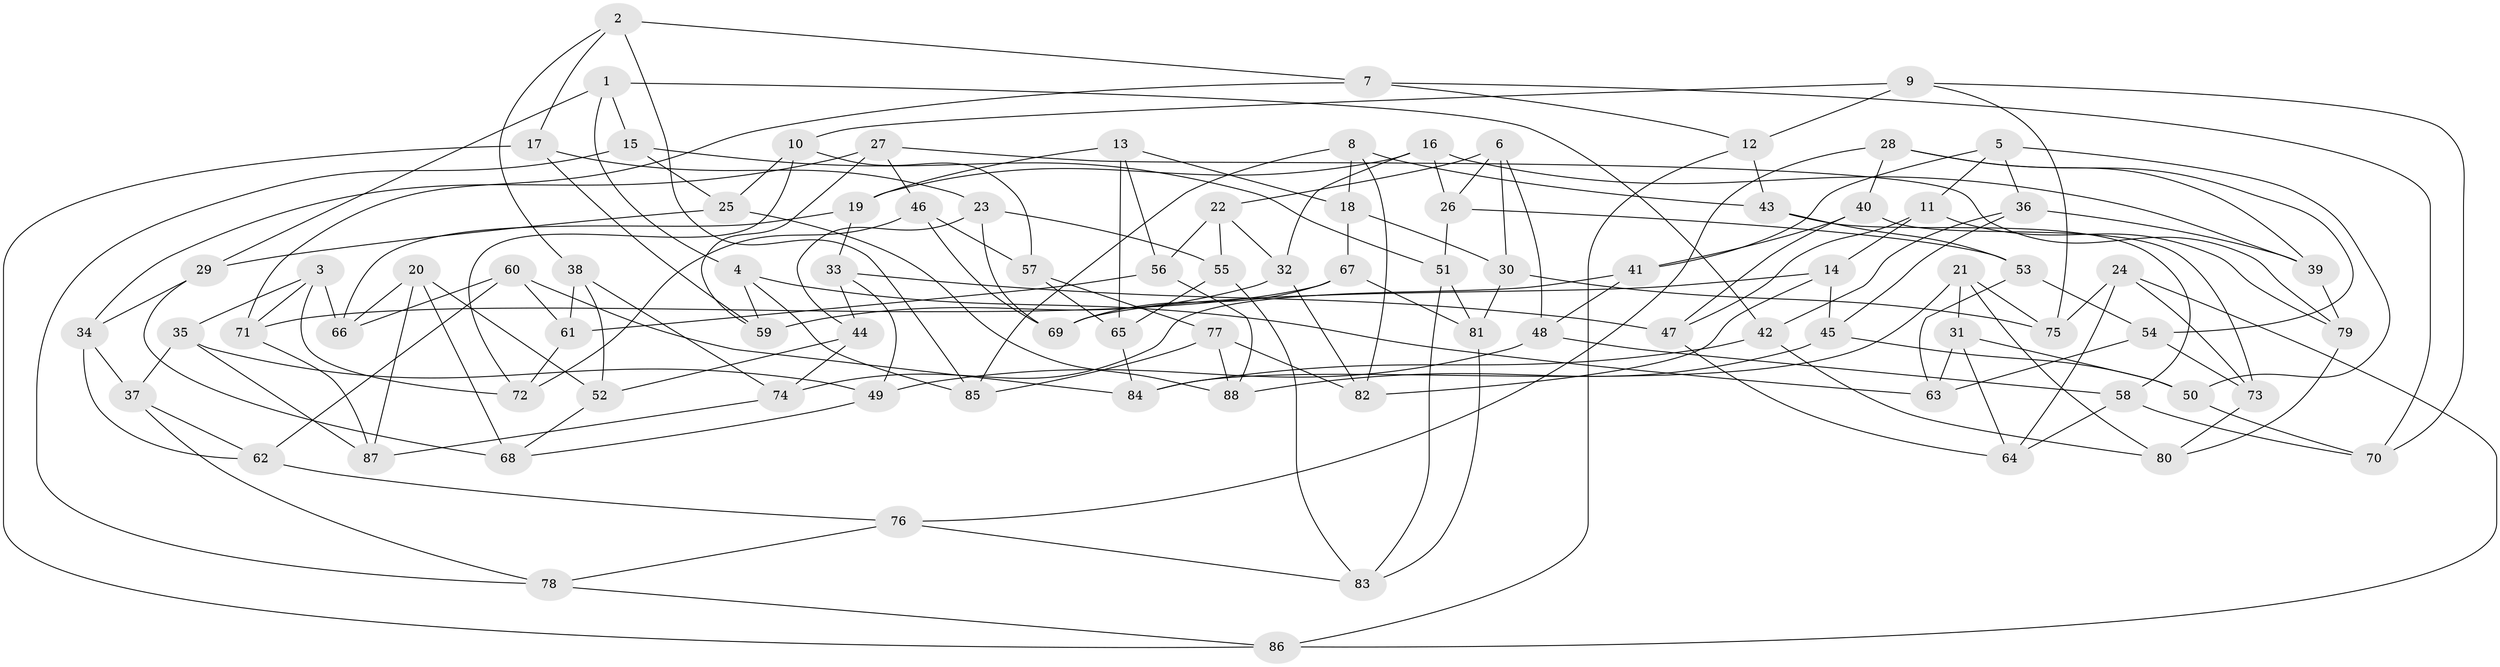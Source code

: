 // coarse degree distribution, {6: 0.11538461538461539, 5: 0.19230769230769232, 3: 0.15384615384615385, 2: 0.038461538461538464, 4: 0.19230769230769232, 8: 0.038461538461538464, 7: 0.11538461538461539, 14: 0.038461538461538464, 10: 0.038461538461538464, 9: 0.07692307692307693}
// Generated by graph-tools (version 1.1) at 2025/03/03/04/25 22:03:24]
// undirected, 88 vertices, 176 edges
graph export_dot {
graph [start="1"]
  node [color=gray90,style=filled];
  1;
  2;
  3;
  4;
  5;
  6;
  7;
  8;
  9;
  10;
  11;
  12;
  13;
  14;
  15;
  16;
  17;
  18;
  19;
  20;
  21;
  22;
  23;
  24;
  25;
  26;
  27;
  28;
  29;
  30;
  31;
  32;
  33;
  34;
  35;
  36;
  37;
  38;
  39;
  40;
  41;
  42;
  43;
  44;
  45;
  46;
  47;
  48;
  49;
  50;
  51;
  52;
  53;
  54;
  55;
  56;
  57;
  58;
  59;
  60;
  61;
  62;
  63;
  64;
  65;
  66;
  67;
  68;
  69;
  70;
  71;
  72;
  73;
  74;
  75;
  76;
  77;
  78;
  79;
  80;
  81;
  82;
  83;
  84;
  85;
  86;
  87;
  88;
  1 -- 29;
  1 -- 15;
  1 -- 42;
  1 -- 4;
  2 -- 38;
  2 -- 7;
  2 -- 17;
  2 -- 85;
  3 -- 71;
  3 -- 66;
  3 -- 72;
  3 -- 35;
  4 -- 85;
  4 -- 59;
  4 -- 63;
  5 -- 41;
  5 -- 50;
  5 -- 11;
  5 -- 36;
  6 -- 30;
  6 -- 48;
  6 -- 22;
  6 -- 26;
  7 -- 12;
  7 -- 70;
  7 -- 71;
  8 -- 43;
  8 -- 85;
  8 -- 82;
  8 -- 18;
  9 -- 70;
  9 -- 10;
  9 -- 75;
  9 -- 12;
  10 -- 57;
  10 -- 72;
  10 -- 25;
  11 -- 47;
  11 -- 14;
  11 -- 79;
  12 -- 86;
  12 -- 43;
  13 -- 65;
  13 -- 19;
  13 -- 18;
  13 -- 56;
  14 -- 45;
  14 -- 82;
  14 -- 69;
  15 -- 78;
  15 -- 51;
  15 -- 25;
  16 -- 32;
  16 -- 39;
  16 -- 19;
  16 -- 26;
  17 -- 59;
  17 -- 86;
  17 -- 23;
  18 -- 30;
  18 -- 67;
  19 -- 33;
  19 -- 66;
  20 -- 66;
  20 -- 68;
  20 -- 87;
  20 -- 52;
  21 -- 84;
  21 -- 75;
  21 -- 80;
  21 -- 31;
  22 -- 32;
  22 -- 56;
  22 -- 55;
  23 -- 69;
  23 -- 55;
  23 -- 44;
  24 -- 73;
  24 -- 75;
  24 -- 64;
  24 -- 86;
  25 -- 29;
  25 -- 88;
  26 -- 51;
  26 -- 53;
  27 -- 34;
  27 -- 79;
  27 -- 46;
  27 -- 59;
  28 -- 39;
  28 -- 40;
  28 -- 76;
  28 -- 54;
  29 -- 68;
  29 -- 34;
  30 -- 81;
  30 -- 75;
  31 -- 50;
  31 -- 64;
  31 -- 63;
  32 -- 59;
  32 -- 82;
  33 -- 47;
  33 -- 49;
  33 -- 44;
  34 -- 62;
  34 -- 37;
  35 -- 49;
  35 -- 37;
  35 -- 87;
  36 -- 42;
  36 -- 45;
  36 -- 39;
  37 -- 62;
  37 -- 78;
  38 -- 74;
  38 -- 52;
  38 -- 61;
  39 -- 79;
  40 -- 73;
  40 -- 41;
  40 -- 47;
  41 -- 48;
  41 -- 74;
  42 -- 80;
  42 -- 84;
  43 -- 58;
  43 -- 53;
  44 -- 74;
  44 -- 52;
  45 -- 50;
  45 -- 88;
  46 -- 57;
  46 -- 72;
  46 -- 69;
  47 -- 64;
  48 -- 49;
  48 -- 58;
  49 -- 68;
  50 -- 70;
  51 -- 81;
  51 -- 83;
  52 -- 68;
  53 -- 63;
  53 -- 54;
  54 -- 73;
  54 -- 63;
  55 -- 83;
  55 -- 65;
  56 -- 88;
  56 -- 61;
  57 -- 65;
  57 -- 77;
  58 -- 64;
  58 -- 70;
  60 -- 62;
  60 -- 84;
  60 -- 66;
  60 -- 61;
  61 -- 72;
  62 -- 76;
  65 -- 84;
  67 -- 81;
  67 -- 69;
  67 -- 71;
  71 -- 87;
  73 -- 80;
  74 -- 87;
  76 -- 83;
  76 -- 78;
  77 -- 85;
  77 -- 88;
  77 -- 82;
  78 -- 86;
  79 -- 80;
  81 -- 83;
}
